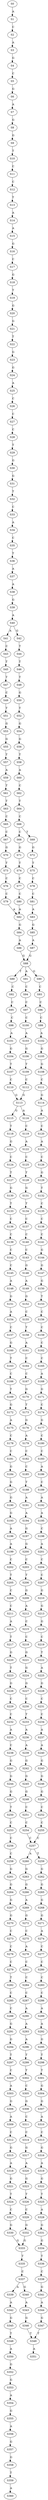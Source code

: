 strict digraph  {
	S0 -> S1 [ label = A ];
	S1 -> S2 [ label = C ];
	S2 -> S3 [ label = A ];
	S3 -> S4 [ label = G ];
	S4 -> S5 [ label = C ];
	S5 -> S6 [ label = G ];
	S6 -> S7 [ label = A ];
	S7 -> S8 [ label = G ];
	S8 -> S9 [ label = G ];
	S9 -> S10 [ label = T ];
	S10 -> S11 [ label = C ];
	S11 -> S12 [ label = C ];
	S12 -> S13 [ label = T ];
	S13 -> S14 [ label = A ];
	S14 -> S15 [ label = A ];
	S15 -> S16 [ label = G ];
	S16 -> S17 [ label = C ];
	S17 -> S18 [ label = G ];
	S18 -> S19 [ label = T ];
	S19 -> S20 [ label = G ];
	S20 -> S21 [ label = G ];
	S21 -> S22 [ label = T ];
	S22 -> S23 [ label = G ];
	S23 -> S24 [ label = G ];
	S24 -> S25 [ label = A ];
	S25 -> S26 [ label = C ];
	S26 -> S27 [ label = C ];
	S27 -> S28 [ label = C ];
	S28 -> S29 [ label = T ];
	S29 -> S30 [ label = G ];
	S30 -> S31 [ label = G ];
	S31 -> S32 [ label = T ];
	S32 -> S33 [ label = C ];
	S33 -> S34 [ label = A ];
	S34 -> S35 [ label = C ];
	S35 -> S36 [ label = T ];
	S36 -> S37 [ label = A ];
	S37 -> S38 [ label = A ];
	S38 -> S39 [ label = G ];
	S39 -> S40 [ label = A ];
	S40 -> S41 [ label = A ];
	S40 -> S42 [ label = G ];
	S41 -> S43 [ label = C ];
	S42 -> S44 [ label = T ];
	S43 -> S45 [ label = T ];
	S44 -> S46 [ label = T ];
	S45 -> S47 [ label = T ];
	S46 -> S48 [ label = T ];
	S47 -> S49 [ label = C ];
	S48 -> S50 [ label = G ];
	S49 -> S51 [ label = T ];
	S50 -> S52 [ label = T ];
	S51 -> S53 [ label = G ];
	S52 -> S54 [ label = G ];
	S53 -> S55 [ label = G ];
	S54 -> S56 [ label = G ];
	S55 -> S57 [ label = T ];
	S56 -> S58 [ label = T ];
	S57 -> S59 [ label = A ];
	S58 -> S60 [ label = A ];
	S59 -> S61 [ label = T ];
	S60 -> S62 [ label = C ];
	S61 -> S63 [ label = T ];
	S62 -> S64 [ label = T ];
	S63 -> S65 [ label = C ];
	S64 -> S66 [ label = C ];
	S65 -> S67 [ label = C ];
	S66 -> S68 [ label = C ];
	S66 -> S69 [ label = T ];
	S67 -> S70 [ label = G ];
	S68 -> S71 [ label = G ];
	S69 -> S72 [ label = G ];
	S70 -> S73 [ label = T ];
	S71 -> S74 [ label = T ];
	S72 -> S75 [ label = T ];
	S73 -> S76 [ label = C ];
	S74 -> S77 [ label = C ];
	S75 -> S78 [ label = C ];
	S76 -> S79 [ label = C ];
	S77 -> S80 [ label = C ];
	S78 -> S81 [ label = C ];
	S79 -> S82 [ label = A ];
	S80 -> S82 [ label = A ];
	S81 -> S83 [ label = A ];
	S82 -> S84 [ label = G ];
	S83 -> S85 [ label = G ];
	S84 -> S86 [ label = A ];
	S85 -> S87 [ label = A ];
	S86 -> S88 [ label = G ];
	S87 -> S88 [ label = G ];
	S88 -> S89 [ label = T ];
	S88 -> S90 [ label = G ];
	S88 -> S91 [ label = A ];
	S89 -> S92 [ label = C ];
	S90 -> S93 [ label = C ];
	S91 -> S94 [ label = C ];
	S92 -> S95 [ label = C ];
	S93 -> S96 [ label = C ];
	S94 -> S97 [ label = C ];
	S95 -> S98 [ label = C ];
	S96 -> S99 [ label = C ];
	S97 -> S100 [ label = C ];
	S98 -> S101 [ label = A ];
	S99 -> S102 [ label = A ];
	S100 -> S103 [ label = A ];
	S101 -> S104 [ label = G ];
	S102 -> S105 [ label = G ];
	S103 -> S106 [ label = G ];
	S104 -> S107 [ label = T ];
	S105 -> S108 [ label = G ];
	S106 -> S109 [ label = T ];
	S107 -> S110 [ label = C ];
	S108 -> S111 [ label = C ];
	S109 -> S112 [ label = C ];
	S110 -> S113 [ label = G ];
	S111 -> S114 [ label = G ];
	S112 -> S113 [ label = G ];
	S113 -> S115 [ label = G ];
	S113 -> S116 [ label = A ];
	S114 -> S117 [ label = A ];
	S115 -> S118 [ label = T ];
	S116 -> S119 [ label = C ];
	S117 -> S120 [ label = C ];
	S118 -> S121 [ label = G ];
	S119 -> S122 [ label = A ];
	S120 -> S123 [ label = A ];
	S121 -> S124 [ label = C ];
	S122 -> S125 [ label = C ];
	S123 -> S126 [ label = C ];
	S124 -> S127 [ label = T ];
	S125 -> S128 [ label = T ];
	S126 -> S129 [ label = G ];
	S127 -> S130 [ label = G ];
	S128 -> S131 [ label = G ];
	S129 -> S132 [ label = T ];
	S130 -> S133 [ label = T ];
	S131 -> S134 [ label = T ];
	S132 -> S135 [ label = C ];
	S133 -> S136 [ label = C ];
	S134 -> S137 [ label = C ];
	S135 -> S138 [ label = C ];
	S136 -> S139 [ label = C ];
	S137 -> S140 [ label = C ];
	S138 -> S141 [ label = C ];
	S139 -> S142 [ label = C ];
	S140 -> S143 [ label = C ];
	S141 -> S144 [ label = G ];
	S142 -> S145 [ label = C ];
	S143 -> S146 [ label = G ];
	S144 -> S147 [ label = G ];
	S145 -> S148 [ label = A ];
	S146 -> S149 [ label = A ];
	S147 -> S150 [ label = G ];
	S148 -> S151 [ label = G ];
	S149 -> S152 [ label = G ];
	S150 -> S153 [ label = T ];
	S151 -> S154 [ label = A ];
	S152 -> S155 [ label = C ];
	S153 -> S156 [ label = C ];
	S154 -> S157 [ label = C ];
	S155 -> S158 [ label = T ];
	S156 -> S159 [ label = C ];
	S157 -> S160 [ label = G ];
	S158 -> S161 [ label = A ];
	S159 -> S162 [ label = C ];
	S160 -> S163 [ label = T ];
	S161 -> S164 [ label = C ];
	S162 -> S165 [ label = C ];
	S163 -> S166 [ label = C ];
	S164 -> S167 [ label = C ];
	S165 -> S168 [ label = A ];
	S166 -> S169 [ label = T ];
	S167 -> S170 [ label = G ];
	S168 -> S171 [ label = G ];
	S169 -> S172 [ label = G ];
	S170 -> S173 [ label = T ];
	S171 -> S174 [ label = C ];
	S172 -> S175 [ label = A ];
	S173 -> S176 [ label = G ];
	S174 -> S177 [ label = G ];
	S175 -> S178 [ label = C ];
	S176 -> S179 [ label = A ];
	S177 -> S180 [ label = C ];
	S178 -> S181 [ label = C ];
	S179 -> S182 [ label = C ];
	S180 -> S183 [ label = C ];
	S181 -> S184 [ label = G ];
	S182 -> S185 [ label = C ];
	S183 -> S186 [ label = A ];
	S184 -> S187 [ label = G ];
	S185 -> S188 [ label = T ];
	S186 -> S189 [ label = C ];
	S187 -> S190 [ label = G ];
	S188 -> S191 [ label = A ];
	S189 -> S192 [ label = A ];
	S190 -> S193 [ label = G ];
	S191 -> S194 [ label = A ];
	S192 -> S195 [ label = A ];
	S193 -> S196 [ label = A ];
	S194 -> S197 [ label = G ];
	S195 -> S198 [ label = C ];
	S196 -> S199 [ label = A ];
	S197 -> S200 [ label = G ];
	S198 -> S201 [ label = A ];
	S199 -> S202 [ label = C ];
	S200 -> S203 [ label = C ];
	S201 -> S204 [ label = C ];
	S202 -> S205 [ label = T ];
	S203 -> S206 [ label = T ];
	S204 -> S207 [ label = C ];
	S205 -> S208 [ label = C ];
	S206 -> S209 [ label = G ];
	S207 -> S210 [ label = G ];
	S208 -> S211 [ label = C ];
	S209 -> S212 [ label = A ];
	S210 -> S213 [ label = G ];
	S211 -> S214 [ label = A ];
	S212 -> S215 [ label = C ];
	S213 -> S216 [ label = G ];
	S214 -> S217 [ label = T ];
	S215 -> S218 [ label = C ];
	S216 -> S219 [ label = C ];
	S217 -> S220 [ label = G ];
	S218 -> S221 [ label = G ];
	S219 -> S222 [ label = T ];
	S220 -> S223 [ label = T ];
	S221 -> S224 [ label = G ];
	S222 -> S225 [ label = A ];
	S223 -> S226 [ label = G ];
	S224 -> S227 [ label = G ];
	S225 -> S228 [ label = G ];
	S226 -> S229 [ label = C ];
	S227 -> S230 [ label = C ];
	S228 -> S231 [ label = C ];
	S229 -> S232 [ label = C ];
	S230 -> S233 [ label = T ];
	S231 -> S234 [ label = C ];
	S232 -> S235 [ label = A ];
	S233 -> S236 [ label = A ];
	S234 -> S237 [ label = A ];
	S235 -> S238 [ label = C ];
	S236 -> S239 [ label = A ];
	S237 -> S240 [ label = A ];
	S238 -> S241 [ label = G ];
	S239 -> S242 [ label = G ];
	S240 -> S243 [ label = G ];
	S241 -> S244 [ label = G ];
	S242 -> S245 [ label = G ];
	S243 -> S246 [ label = G ];
	S244 -> S247 [ label = G ];
	S245 -> S248 [ label = G ];
	S246 -> S249 [ label = G ];
	S247 -> S250 [ label = T ];
	S248 -> S251 [ label = C ];
	S249 -> S252 [ label = C ];
	S250 -> S253 [ label = C ];
	S251 -> S254 [ label = C ];
	S252 -> S255 [ label = C ];
	S253 -> S256 [ label = C ];
	S254 -> S257 [ label = C ];
	S255 -> S257 [ label = C ];
	S256 -> S258 [ label = C ];
	S257 -> S259 [ label = T ];
	S257 -> S260 [ label = A ];
	S258 -> S261 [ label = G ];
	S259 -> S262 [ label = G ];
	S260 -> S263 [ label = G ];
	S261 -> S264 [ label = G ];
	S262 -> S265 [ label = G ];
	S263 -> S266 [ label = G ];
	S264 -> S267 [ label = G ];
	S265 -> S268 [ label = G ];
	S266 -> S269 [ label = A ];
	S267 -> S270 [ label = G ];
	S268 -> S271 [ label = G ];
	S269 -> S272 [ label = G ];
	S270 -> S273 [ label = C ];
	S271 -> S274 [ label = A ];
	S272 -> S275 [ label = C ];
	S273 -> S276 [ label = C ];
	S274 -> S277 [ label = C ];
	S275 -> S278 [ label = A ];
	S276 -> S279 [ label = C ];
	S277 -> S280 [ label = C ];
	S278 -> S281 [ label = C ];
	S279 -> S282 [ label = T ];
	S280 -> S283 [ label = C ];
	S281 -> S284 [ label = C ];
	S282 -> S285 [ label = C ];
	S283 -> S286 [ label = C ];
	S284 -> S287 [ label = C ];
	S285 -> S288 [ label = C ];
	S286 -> S289 [ label = A ];
	S287 -> S290 [ label = A ];
	S288 -> S291 [ label = G ];
	S289 -> S292 [ label = A ];
	S290 -> S293 [ label = A ];
	S291 -> S294 [ label = G ];
	S292 -> S295 [ label = G ];
	S293 -> S296 [ label = A ];
	S294 -> S297 [ label = T ];
	S295 -> S298 [ label = T ];
	S296 -> S299 [ label = T ];
	S297 -> S300 [ label = C ];
	S298 -> S301 [ label = T ];
	S299 -> S302 [ label = T ];
	S300 -> S303 [ label = A ];
	S301 -> S304 [ label = G ];
	S302 -> S305 [ label = C ];
	S303 -> S306 [ label = G ];
	S304 -> S307 [ label = G ];
	S305 -> S308 [ label = G ];
	S306 -> S309 [ label = A ];
	S307 -> S310 [ label = A ];
	S308 -> S311 [ label = C ];
	S309 -> S312 [ label = C ];
	S310 -> S313 [ label = C ];
	S311 -> S314 [ label = C ];
	S312 -> S315 [ label = G ];
	S313 -> S316 [ label = G ];
	S314 -> S317 [ label = G ];
	S315 -> S318 [ label = A ];
	S316 -> S319 [ label = A ];
	S317 -> S320 [ label = A ];
	S318 -> S321 [ label = G ];
	S319 -> S322 [ label = G ];
	S320 -> S323 [ label = G ];
	S321 -> S324 [ label = T ];
	S322 -> S325 [ label = T ];
	S323 -> S326 [ label = T ];
	S324 -> S327 [ label = C ];
	S325 -> S328 [ label = A ];
	S326 -> S329 [ label = C ];
	S327 -> S330 [ label = G ];
	S328 -> S331 [ label = G ];
	S329 -> S332 [ label = G ];
	S330 -> S333 [ label = G ];
	S331 -> S334 [ label = G ];
	S332 -> S333 [ label = G ];
	S333 -> S335 [ label = T ];
	S334 -> S336 [ label = T ];
	S335 -> S337 [ label = C ];
	S336 -> S338 [ label = C ];
	S337 -> S339 [ label = A ];
	S337 -> S340 [ label = G ];
	S338 -> S341 [ label = G ];
	S339 -> S342 [ label = A ];
	S340 -> S343 [ label = A ];
	S341 -> S344 [ label = A ];
	S342 -> S345 [ label = G ];
	S343 -> S346 [ label = G ];
	S344 -> S347 [ label = G ];
	S345 -> S348 [ label = T ];
	S346 -> S349 [ label = T ];
	S347 -> S349 [ label = T ];
	S348 -> S350 [ label = A ];
	S349 -> S351 [ label = A ];
	S350 -> S352 [ label = G ];
	S352 -> S353 [ label = G ];
	S353 -> S354 [ label = A ];
	S354 -> S355 [ label = G ];
	S355 -> S356 [ label = A ];
	S356 -> S357 [ label = G ];
	S357 -> S358 [ label = G ];
	S358 -> S359 [ label = T ];
	S359 -> S360 [ label = A ];
}
